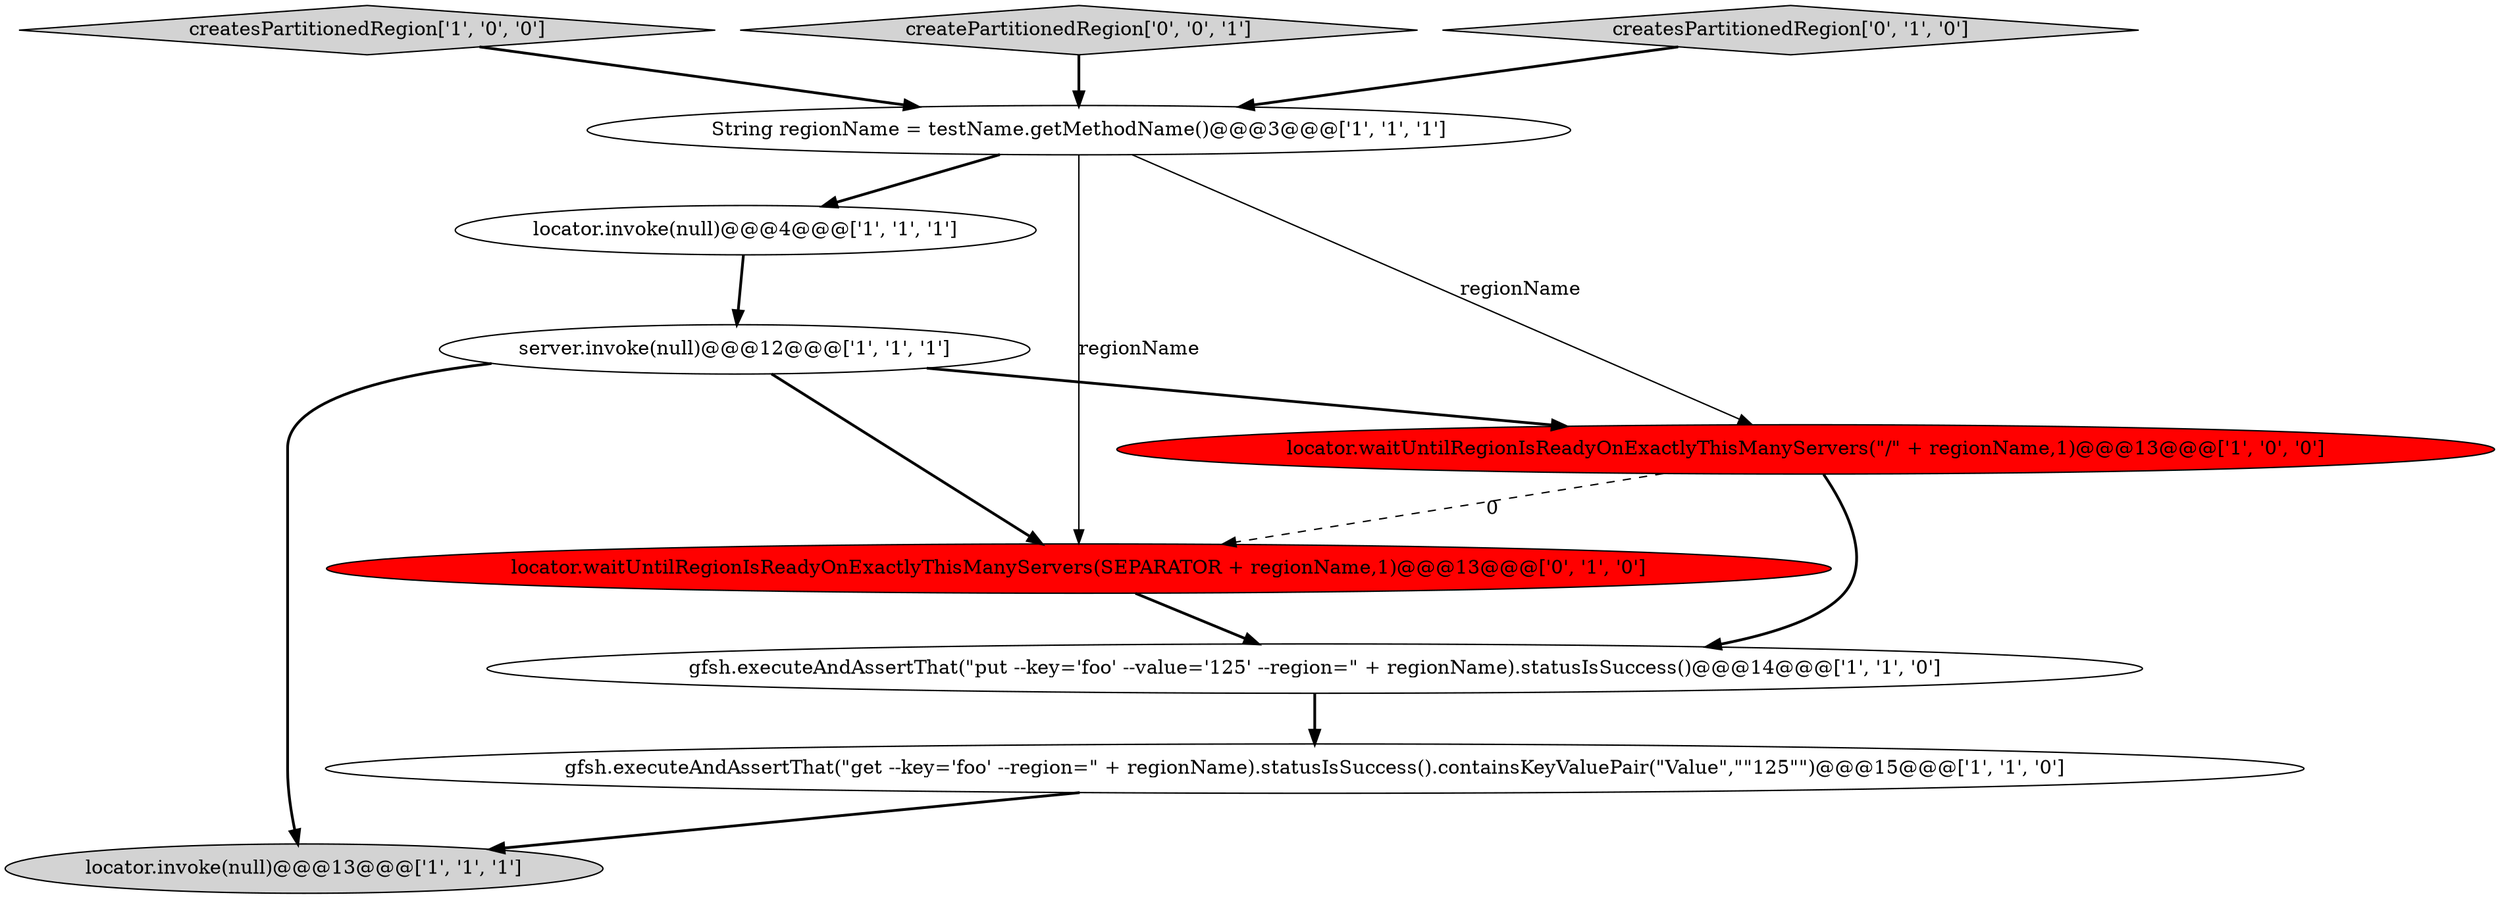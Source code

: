 digraph {
0 [style = filled, label = "String regionName = testName.getMethodName()@@@3@@@['1', '1', '1']", fillcolor = white, shape = ellipse image = "AAA0AAABBB1BBB"];
5 [style = filled, label = "createsPartitionedRegion['1', '0', '0']", fillcolor = lightgray, shape = diamond image = "AAA0AAABBB1BBB"];
6 [style = filled, label = "server.invoke(null)@@@12@@@['1', '1', '1']", fillcolor = white, shape = ellipse image = "AAA0AAABBB1BBB"];
1 [style = filled, label = "locator.waitUntilRegionIsReadyOnExactlyThisManyServers(\"/\" + regionName,1)@@@13@@@['1', '0', '0']", fillcolor = red, shape = ellipse image = "AAA1AAABBB1BBB"];
3 [style = filled, label = "gfsh.executeAndAssertThat(\"get --key='foo' --region=\" + regionName).statusIsSuccess().containsKeyValuePair(\"Value\",\"\"125\"\")@@@15@@@['1', '1', '0']", fillcolor = white, shape = ellipse image = "AAA0AAABBB1BBB"];
2 [style = filled, label = "locator.invoke(null)@@@13@@@['1', '1', '1']", fillcolor = lightgray, shape = ellipse image = "AAA0AAABBB1BBB"];
4 [style = filled, label = "locator.invoke(null)@@@4@@@['1', '1', '1']", fillcolor = white, shape = ellipse image = "AAA0AAABBB1BBB"];
10 [style = filled, label = "createPartitionedRegion['0', '0', '1']", fillcolor = lightgray, shape = diamond image = "AAA0AAABBB3BBB"];
7 [style = filled, label = "gfsh.executeAndAssertThat(\"put --key='foo' --value='125' --region=\" + regionName).statusIsSuccess()@@@14@@@['1', '1', '0']", fillcolor = white, shape = ellipse image = "AAA0AAABBB1BBB"];
9 [style = filled, label = "locator.waitUntilRegionIsReadyOnExactlyThisManyServers(SEPARATOR + regionName,1)@@@13@@@['0', '1', '0']", fillcolor = red, shape = ellipse image = "AAA1AAABBB2BBB"];
8 [style = filled, label = "createsPartitionedRegion['0', '1', '0']", fillcolor = lightgray, shape = diamond image = "AAA0AAABBB2BBB"];
8->0 [style = bold, label=""];
6->1 [style = bold, label=""];
1->9 [style = dashed, label="0"];
0->9 [style = solid, label="regionName"];
6->9 [style = bold, label=""];
3->2 [style = bold, label=""];
5->0 [style = bold, label=""];
9->7 [style = bold, label=""];
0->4 [style = bold, label=""];
4->6 [style = bold, label=""];
1->7 [style = bold, label=""];
0->1 [style = solid, label="regionName"];
7->3 [style = bold, label=""];
10->0 [style = bold, label=""];
6->2 [style = bold, label=""];
}
